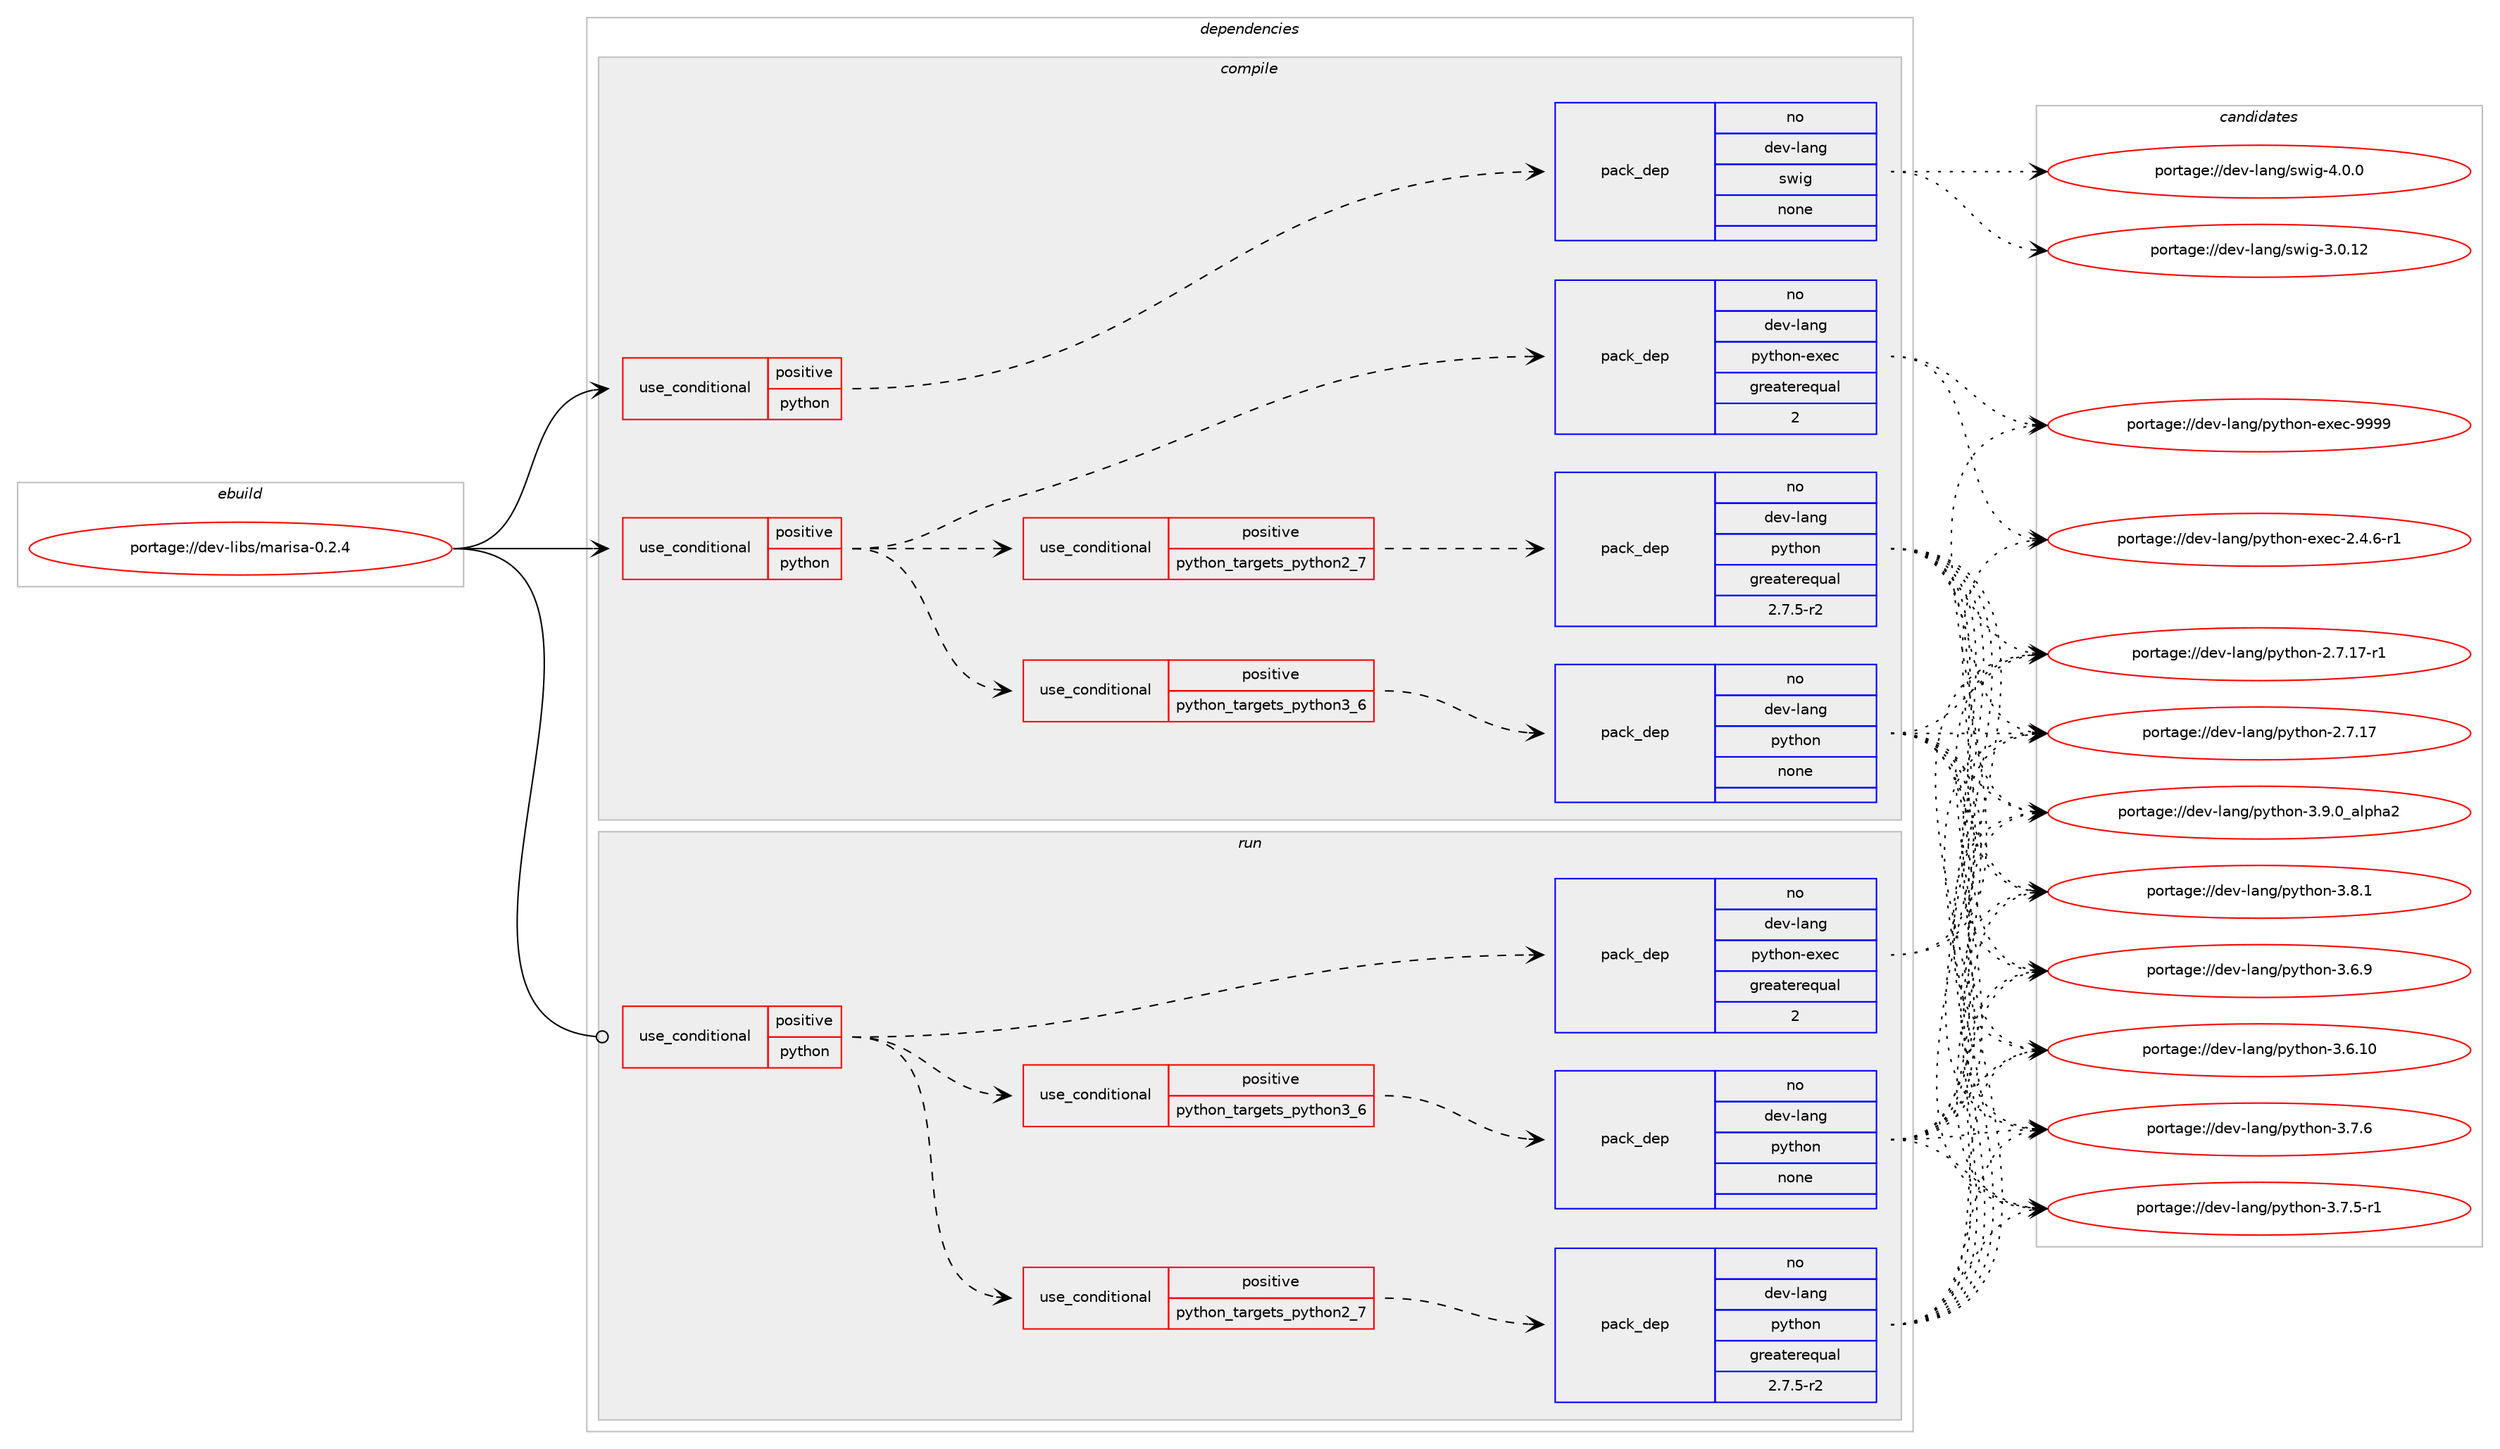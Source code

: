 digraph prolog {

# *************
# Graph options
# *************

newrank=true;
concentrate=true;
compound=true;
graph [rankdir=LR,fontname=Helvetica,fontsize=10,ranksep=1.5];#, ranksep=2.5, nodesep=0.2];
edge  [arrowhead=vee];
node  [fontname=Helvetica,fontsize=10];

# **********
# The ebuild
# **********

subgraph cluster_leftcol {
color=gray;
rank=same;
label=<<i>ebuild</i>>;
id [label="portage://dev-libs/marisa-0.2.4", color=red, width=4, href="../dev-libs/marisa-0.2.4.svg"];
}

# ****************
# The dependencies
# ****************

subgraph cluster_midcol {
color=gray;
label=<<i>dependencies</i>>;
subgraph cluster_compile {
fillcolor="#eeeeee";
style=filled;
label=<<i>compile</i>>;
subgraph cond124471 {
dependency509536 [label=<<TABLE BORDER="0" CELLBORDER="1" CELLSPACING="0" CELLPADDING="4"><TR><TD ROWSPAN="3" CELLPADDING="10">use_conditional</TD></TR><TR><TD>positive</TD></TR><TR><TD>python</TD></TR></TABLE>>, shape=none, color=red];
subgraph cond124472 {
dependency509537 [label=<<TABLE BORDER="0" CELLBORDER="1" CELLSPACING="0" CELLPADDING="4"><TR><TD ROWSPAN="3" CELLPADDING="10">use_conditional</TD></TR><TR><TD>positive</TD></TR><TR><TD>python_targets_python2_7</TD></TR></TABLE>>, shape=none, color=red];
subgraph pack379861 {
dependency509538 [label=<<TABLE BORDER="0" CELLBORDER="1" CELLSPACING="0" CELLPADDING="4" WIDTH="220"><TR><TD ROWSPAN="6" CELLPADDING="30">pack_dep</TD></TR><TR><TD WIDTH="110">no</TD></TR><TR><TD>dev-lang</TD></TR><TR><TD>python</TD></TR><TR><TD>greaterequal</TD></TR><TR><TD>2.7.5-r2</TD></TR></TABLE>>, shape=none, color=blue];
}
dependency509537:e -> dependency509538:w [weight=20,style="dashed",arrowhead="vee"];
}
dependency509536:e -> dependency509537:w [weight=20,style="dashed",arrowhead="vee"];
subgraph cond124473 {
dependency509539 [label=<<TABLE BORDER="0" CELLBORDER="1" CELLSPACING="0" CELLPADDING="4"><TR><TD ROWSPAN="3" CELLPADDING="10">use_conditional</TD></TR><TR><TD>positive</TD></TR><TR><TD>python_targets_python3_6</TD></TR></TABLE>>, shape=none, color=red];
subgraph pack379862 {
dependency509540 [label=<<TABLE BORDER="0" CELLBORDER="1" CELLSPACING="0" CELLPADDING="4" WIDTH="220"><TR><TD ROWSPAN="6" CELLPADDING="30">pack_dep</TD></TR><TR><TD WIDTH="110">no</TD></TR><TR><TD>dev-lang</TD></TR><TR><TD>python</TD></TR><TR><TD>none</TD></TR><TR><TD></TD></TR></TABLE>>, shape=none, color=blue];
}
dependency509539:e -> dependency509540:w [weight=20,style="dashed",arrowhead="vee"];
}
dependency509536:e -> dependency509539:w [weight=20,style="dashed",arrowhead="vee"];
subgraph pack379863 {
dependency509541 [label=<<TABLE BORDER="0" CELLBORDER="1" CELLSPACING="0" CELLPADDING="4" WIDTH="220"><TR><TD ROWSPAN="6" CELLPADDING="30">pack_dep</TD></TR><TR><TD WIDTH="110">no</TD></TR><TR><TD>dev-lang</TD></TR><TR><TD>python-exec</TD></TR><TR><TD>greaterequal</TD></TR><TR><TD>2</TD></TR></TABLE>>, shape=none, color=blue];
}
dependency509536:e -> dependency509541:w [weight=20,style="dashed",arrowhead="vee"];
}
id:e -> dependency509536:w [weight=20,style="solid",arrowhead="vee"];
subgraph cond124474 {
dependency509542 [label=<<TABLE BORDER="0" CELLBORDER="1" CELLSPACING="0" CELLPADDING="4"><TR><TD ROWSPAN="3" CELLPADDING="10">use_conditional</TD></TR><TR><TD>positive</TD></TR><TR><TD>python</TD></TR></TABLE>>, shape=none, color=red];
subgraph pack379864 {
dependency509543 [label=<<TABLE BORDER="0" CELLBORDER="1" CELLSPACING="0" CELLPADDING="4" WIDTH="220"><TR><TD ROWSPAN="6" CELLPADDING="30">pack_dep</TD></TR><TR><TD WIDTH="110">no</TD></TR><TR><TD>dev-lang</TD></TR><TR><TD>swig</TD></TR><TR><TD>none</TD></TR><TR><TD></TD></TR></TABLE>>, shape=none, color=blue];
}
dependency509542:e -> dependency509543:w [weight=20,style="dashed",arrowhead="vee"];
}
id:e -> dependency509542:w [weight=20,style="solid",arrowhead="vee"];
}
subgraph cluster_compileandrun {
fillcolor="#eeeeee";
style=filled;
label=<<i>compile and run</i>>;
}
subgraph cluster_run {
fillcolor="#eeeeee";
style=filled;
label=<<i>run</i>>;
subgraph cond124475 {
dependency509544 [label=<<TABLE BORDER="0" CELLBORDER="1" CELLSPACING="0" CELLPADDING="4"><TR><TD ROWSPAN="3" CELLPADDING="10">use_conditional</TD></TR><TR><TD>positive</TD></TR><TR><TD>python</TD></TR></TABLE>>, shape=none, color=red];
subgraph cond124476 {
dependency509545 [label=<<TABLE BORDER="0" CELLBORDER="1" CELLSPACING="0" CELLPADDING="4"><TR><TD ROWSPAN="3" CELLPADDING="10">use_conditional</TD></TR><TR><TD>positive</TD></TR><TR><TD>python_targets_python2_7</TD></TR></TABLE>>, shape=none, color=red];
subgraph pack379865 {
dependency509546 [label=<<TABLE BORDER="0" CELLBORDER="1" CELLSPACING="0" CELLPADDING="4" WIDTH="220"><TR><TD ROWSPAN="6" CELLPADDING="30">pack_dep</TD></TR><TR><TD WIDTH="110">no</TD></TR><TR><TD>dev-lang</TD></TR><TR><TD>python</TD></TR><TR><TD>greaterequal</TD></TR><TR><TD>2.7.5-r2</TD></TR></TABLE>>, shape=none, color=blue];
}
dependency509545:e -> dependency509546:w [weight=20,style="dashed",arrowhead="vee"];
}
dependency509544:e -> dependency509545:w [weight=20,style="dashed",arrowhead="vee"];
subgraph cond124477 {
dependency509547 [label=<<TABLE BORDER="0" CELLBORDER="1" CELLSPACING="0" CELLPADDING="4"><TR><TD ROWSPAN="3" CELLPADDING="10">use_conditional</TD></TR><TR><TD>positive</TD></TR><TR><TD>python_targets_python3_6</TD></TR></TABLE>>, shape=none, color=red];
subgraph pack379866 {
dependency509548 [label=<<TABLE BORDER="0" CELLBORDER="1" CELLSPACING="0" CELLPADDING="4" WIDTH="220"><TR><TD ROWSPAN="6" CELLPADDING="30">pack_dep</TD></TR><TR><TD WIDTH="110">no</TD></TR><TR><TD>dev-lang</TD></TR><TR><TD>python</TD></TR><TR><TD>none</TD></TR><TR><TD></TD></TR></TABLE>>, shape=none, color=blue];
}
dependency509547:e -> dependency509548:w [weight=20,style="dashed",arrowhead="vee"];
}
dependency509544:e -> dependency509547:w [weight=20,style="dashed",arrowhead="vee"];
subgraph pack379867 {
dependency509549 [label=<<TABLE BORDER="0" CELLBORDER="1" CELLSPACING="0" CELLPADDING="4" WIDTH="220"><TR><TD ROWSPAN="6" CELLPADDING="30">pack_dep</TD></TR><TR><TD WIDTH="110">no</TD></TR><TR><TD>dev-lang</TD></TR><TR><TD>python-exec</TD></TR><TR><TD>greaterequal</TD></TR><TR><TD>2</TD></TR></TABLE>>, shape=none, color=blue];
}
dependency509544:e -> dependency509549:w [weight=20,style="dashed",arrowhead="vee"];
}
id:e -> dependency509544:w [weight=20,style="solid",arrowhead="odot"];
}
}

# **************
# The candidates
# **************

subgraph cluster_choices {
rank=same;
color=gray;
label=<<i>candidates</i>>;

subgraph choice379861 {
color=black;
nodesep=1;
choice10010111845108971101034711212111610411111045514657464895971081121049750 [label="portage://dev-lang/python-3.9.0_alpha2", color=red, width=4,href="../dev-lang/python-3.9.0_alpha2.svg"];
choice100101118451089711010347112121116104111110455146564649 [label="portage://dev-lang/python-3.8.1", color=red, width=4,href="../dev-lang/python-3.8.1.svg"];
choice100101118451089711010347112121116104111110455146554654 [label="portage://dev-lang/python-3.7.6", color=red, width=4,href="../dev-lang/python-3.7.6.svg"];
choice1001011184510897110103471121211161041111104551465546534511449 [label="portage://dev-lang/python-3.7.5-r1", color=red, width=4,href="../dev-lang/python-3.7.5-r1.svg"];
choice100101118451089711010347112121116104111110455146544657 [label="portage://dev-lang/python-3.6.9", color=red, width=4,href="../dev-lang/python-3.6.9.svg"];
choice10010111845108971101034711212111610411111045514654464948 [label="portage://dev-lang/python-3.6.10", color=red, width=4,href="../dev-lang/python-3.6.10.svg"];
choice100101118451089711010347112121116104111110455046554649554511449 [label="portage://dev-lang/python-2.7.17-r1", color=red, width=4,href="../dev-lang/python-2.7.17-r1.svg"];
choice10010111845108971101034711212111610411111045504655464955 [label="portage://dev-lang/python-2.7.17", color=red, width=4,href="../dev-lang/python-2.7.17.svg"];
dependency509538:e -> choice10010111845108971101034711212111610411111045514657464895971081121049750:w [style=dotted,weight="100"];
dependency509538:e -> choice100101118451089711010347112121116104111110455146564649:w [style=dotted,weight="100"];
dependency509538:e -> choice100101118451089711010347112121116104111110455146554654:w [style=dotted,weight="100"];
dependency509538:e -> choice1001011184510897110103471121211161041111104551465546534511449:w [style=dotted,weight="100"];
dependency509538:e -> choice100101118451089711010347112121116104111110455146544657:w [style=dotted,weight="100"];
dependency509538:e -> choice10010111845108971101034711212111610411111045514654464948:w [style=dotted,weight="100"];
dependency509538:e -> choice100101118451089711010347112121116104111110455046554649554511449:w [style=dotted,weight="100"];
dependency509538:e -> choice10010111845108971101034711212111610411111045504655464955:w [style=dotted,weight="100"];
}
subgraph choice379862 {
color=black;
nodesep=1;
choice10010111845108971101034711212111610411111045514657464895971081121049750 [label="portage://dev-lang/python-3.9.0_alpha2", color=red, width=4,href="../dev-lang/python-3.9.0_alpha2.svg"];
choice100101118451089711010347112121116104111110455146564649 [label="portage://dev-lang/python-3.8.1", color=red, width=4,href="../dev-lang/python-3.8.1.svg"];
choice100101118451089711010347112121116104111110455146554654 [label="portage://dev-lang/python-3.7.6", color=red, width=4,href="../dev-lang/python-3.7.6.svg"];
choice1001011184510897110103471121211161041111104551465546534511449 [label="portage://dev-lang/python-3.7.5-r1", color=red, width=4,href="../dev-lang/python-3.7.5-r1.svg"];
choice100101118451089711010347112121116104111110455146544657 [label="portage://dev-lang/python-3.6.9", color=red, width=4,href="../dev-lang/python-3.6.9.svg"];
choice10010111845108971101034711212111610411111045514654464948 [label="portage://dev-lang/python-3.6.10", color=red, width=4,href="../dev-lang/python-3.6.10.svg"];
choice100101118451089711010347112121116104111110455046554649554511449 [label="portage://dev-lang/python-2.7.17-r1", color=red, width=4,href="../dev-lang/python-2.7.17-r1.svg"];
choice10010111845108971101034711212111610411111045504655464955 [label="portage://dev-lang/python-2.7.17", color=red, width=4,href="../dev-lang/python-2.7.17.svg"];
dependency509540:e -> choice10010111845108971101034711212111610411111045514657464895971081121049750:w [style=dotted,weight="100"];
dependency509540:e -> choice100101118451089711010347112121116104111110455146564649:w [style=dotted,weight="100"];
dependency509540:e -> choice100101118451089711010347112121116104111110455146554654:w [style=dotted,weight="100"];
dependency509540:e -> choice1001011184510897110103471121211161041111104551465546534511449:w [style=dotted,weight="100"];
dependency509540:e -> choice100101118451089711010347112121116104111110455146544657:w [style=dotted,weight="100"];
dependency509540:e -> choice10010111845108971101034711212111610411111045514654464948:w [style=dotted,weight="100"];
dependency509540:e -> choice100101118451089711010347112121116104111110455046554649554511449:w [style=dotted,weight="100"];
dependency509540:e -> choice10010111845108971101034711212111610411111045504655464955:w [style=dotted,weight="100"];
}
subgraph choice379863 {
color=black;
nodesep=1;
choice10010111845108971101034711212111610411111045101120101994557575757 [label="portage://dev-lang/python-exec-9999", color=red, width=4,href="../dev-lang/python-exec-9999.svg"];
choice10010111845108971101034711212111610411111045101120101994550465246544511449 [label="portage://dev-lang/python-exec-2.4.6-r1", color=red, width=4,href="../dev-lang/python-exec-2.4.6-r1.svg"];
dependency509541:e -> choice10010111845108971101034711212111610411111045101120101994557575757:w [style=dotted,weight="100"];
dependency509541:e -> choice10010111845108971101034711212111610411111045101120101994550465246544511449:w [style=dotted,weight="100"];
}
subgraph choice379864 {
color=black;
nodesep=1;
choice100101118451089711010347115119105103455246484648 [label="portage://dev-lang/swig-4.0.0", color=red, width=4,href="../dev-lang/swig-4.0.0.svg"];
choice10010111845108971101034711511910510345514648464950 [label="portage://dev-lang/swig-3.0.12", color=red, width=4,href="../dev-lang/swig-3.0.12.svg"];
dependency509543:e -> choice100101118451089711010347115119105103455246484648:w [style=dotted,weight="100"];
dependency509543:e -> choice10010111845108971101034711511910510345514648464950:w [style=dotted,weight="100"];
}
subgraph choice379865 {
color=black;
nodesep=1;
choice10010111845108971101034711212111610411111045514657464895971081121049750 [label="portage://dev-lang/python-3.9.0_alpha2", color=red, width=4,href="../dev-lang/python-3.9.0_alpha2.svg"];
choice100101118451089711010347112121116104111110455146564649 [label="portage://dev-lang/python-3.8.1", color=red, width=4,href="../dev-lang/python-3.8.1.svg"];
choice100101118451089711010347112121116104111110455146554654 [label="portage://dev-lang/python-3.7.6", color=red, width=4,href="../dev-lang/python-3.7.6.svg"];
choice1001011184510897110103471121211161041111104551465546534511449 [label="portage://dev-lang/python-3.7.5-r1", color=red, width=4,href="../dev-lang/python-3.7.5-r1.svg"];
choice100101118451089711010347112121116104111110455146544657 [label="portage://dev-lang/python-3.6.9", color=red, width=4,href="../dev-lang/python-3.6.9.svg"];
choice10010111845108971101034711212111610411111045514654464948 [label="portage://dev-lang/python-3.6.10", color=red, width=4,href="../dev-lang/python-3.6.10.svg"];
choice100101118451089711010347112121116104111110455046554649554511449 [label="portage://dev-lang/python-2.7.17-r1", color=red, width=4,href="../dev-lang/python-2.7.17-r1.svg"];
choice10010111845108971101034711212111610411111045504655464955 [label="portage://dev-lang/python-2.7.17", color=red, width=4,href="../dev-lang/python-2.7.17.svg"];
dependency509546:e -> choice10010111845108971101034711212111610411111045514657464895971081121049750:w [style=dotted,weight="100"];
dependency509546:e -> choice100101118451089711010347112121116104111110455146564649:w [style=dotted,weight="100"];
dependency509546:e -> choice100101118451089711010347112121116104111110455146554654:w [style=dotted,weight="100"];
dependency509546:e -> choice1001011184510897110103471121211161041111104551465546534511449:w [style=dotted,weight="100"];
dependency509546:e -> choice100101118451089711010347112121116104111110455146544657:w [style=dotted,weight="100"];
dependency509546:e -> choice10010111845108971101034711212111610411111045514654464948:w [style=dotted,weight="100"];
dependency509546:e -> choice100101118451089711010347112121116104111110455046554649554511449:w [style=dotted,weight="100"];
dependency509546:e -> choice10010111845108971101034711212111610411111045504655464955:w [style=dotted,weight="100"];
}
subgraph choice379866 {
color=black;
nodesep=1;
choice10010111845108971101034711212111610411111045514657464895971081121049750 [label="portage://dev-lang/python-3.9.0_alpha2", color=red, width=4,href="../dev-lang/python-3.9.0_alpha2.svg"];
choice100101118451089711010347112121116104111110455146564649 [label="portage://dev-lang/python-3.8.1", color=red, width=4,href="../dev-lang/python-3.8.1.svg"];
choice100101118451089711010347112121116104111110455146554654 [label="portage://dev-lang/python-3.7.6", color=red, width=4,href="../dev-lang/python-3.7.6.svg"];
choice1001011184510897110103471121211161041111104551465546534511449 [label="portage://dev-lang/python-3.7.5-r1", color=red, width=4,href="../dev-lang/python-3.7.5-r1.svg"];
choice100101118451089711010347112121116104111110455146544657 [label="portage://dev-lang/python-3.6.9", color=red, width=4,href="../dev-lang/python-3.6.9.svg"];
choice10010111845108971101034711212111610411111045514654464948 [label="portage://dev-lang/python-3.6.10", color=red, width=4,href="../dev-lang/python-3.6.10.svg"];
choice100101118451089711010347112121116104111110455046554649554511449 [label="portage://dev-lang/python-2.7.17-r1", color=red, width=4,href="../dev-lang/python-2.7.17-r1.svg"];
choice10010111845108971101034711212111610411111045504655464955 [label="portage://dev-lang/python-2.7.17", color=red, width=4,href="../dev-lang/python-2.7.17.svg"];
dependency509548:e -> choice10010111845108971101034711212111610411111045514657464895971081121049750:w [style=dotted,weight="100"];
dependency509548:e -> choice100101118451089711010347112121116104111110455146564649:w [style=dotted,weight="100"];
dependency509548:e -> choice100101118451089711010347112121116104111110455146554654:w [style=dotted,weight="100"];
dependency509548:e -> choice1001011184510897110103471121211161041111104551465546534511449:w [style=dotted,weight="100"];
dependency509548:e -> choice100101118451089711010347112121116104111110455146544657:w [style=dotted,weight="100"];
dependency509548:e -> choice10010111845108971101034711212111610411111045514654464948:w [style=dotted,weight="100"];
dependency509548:e -> choice100101118451089711010347112121116104111110455046554649554511449:w [style=dotted,weight="100"];
dependency509548:e -> choice10010111845108971101034711212111610411111045504655464955:w [style=dotted,weight="100"];
}
subgraph choice379867 {
color=black;
nodesep=1;
choice10010111845108971101034711212111610411111045101120101994557575757 [label="portage://dev-lang/python-exec-9999", color=red, width=4,href="../dev-lang/python-exec-9999.svg"];
choice10010111845108971101034711212111610411111045101120101994550465246544511449 [label="portage://dev-lang/python-exec-2.4.6-r1", color=red, width=4,href="../dev-lang/python-exec-2.4.6-r1.svg"];
dependency509549:e -> choice10010111845108971101034711212111610411111045101120101994557575757:w [style=dotted,weight="100"];
dependency509549:e -> choice10010111845108971101034711212111610411111045101120101994550465246544511449:w [style=dotted,weight="100"];
}
}

}
